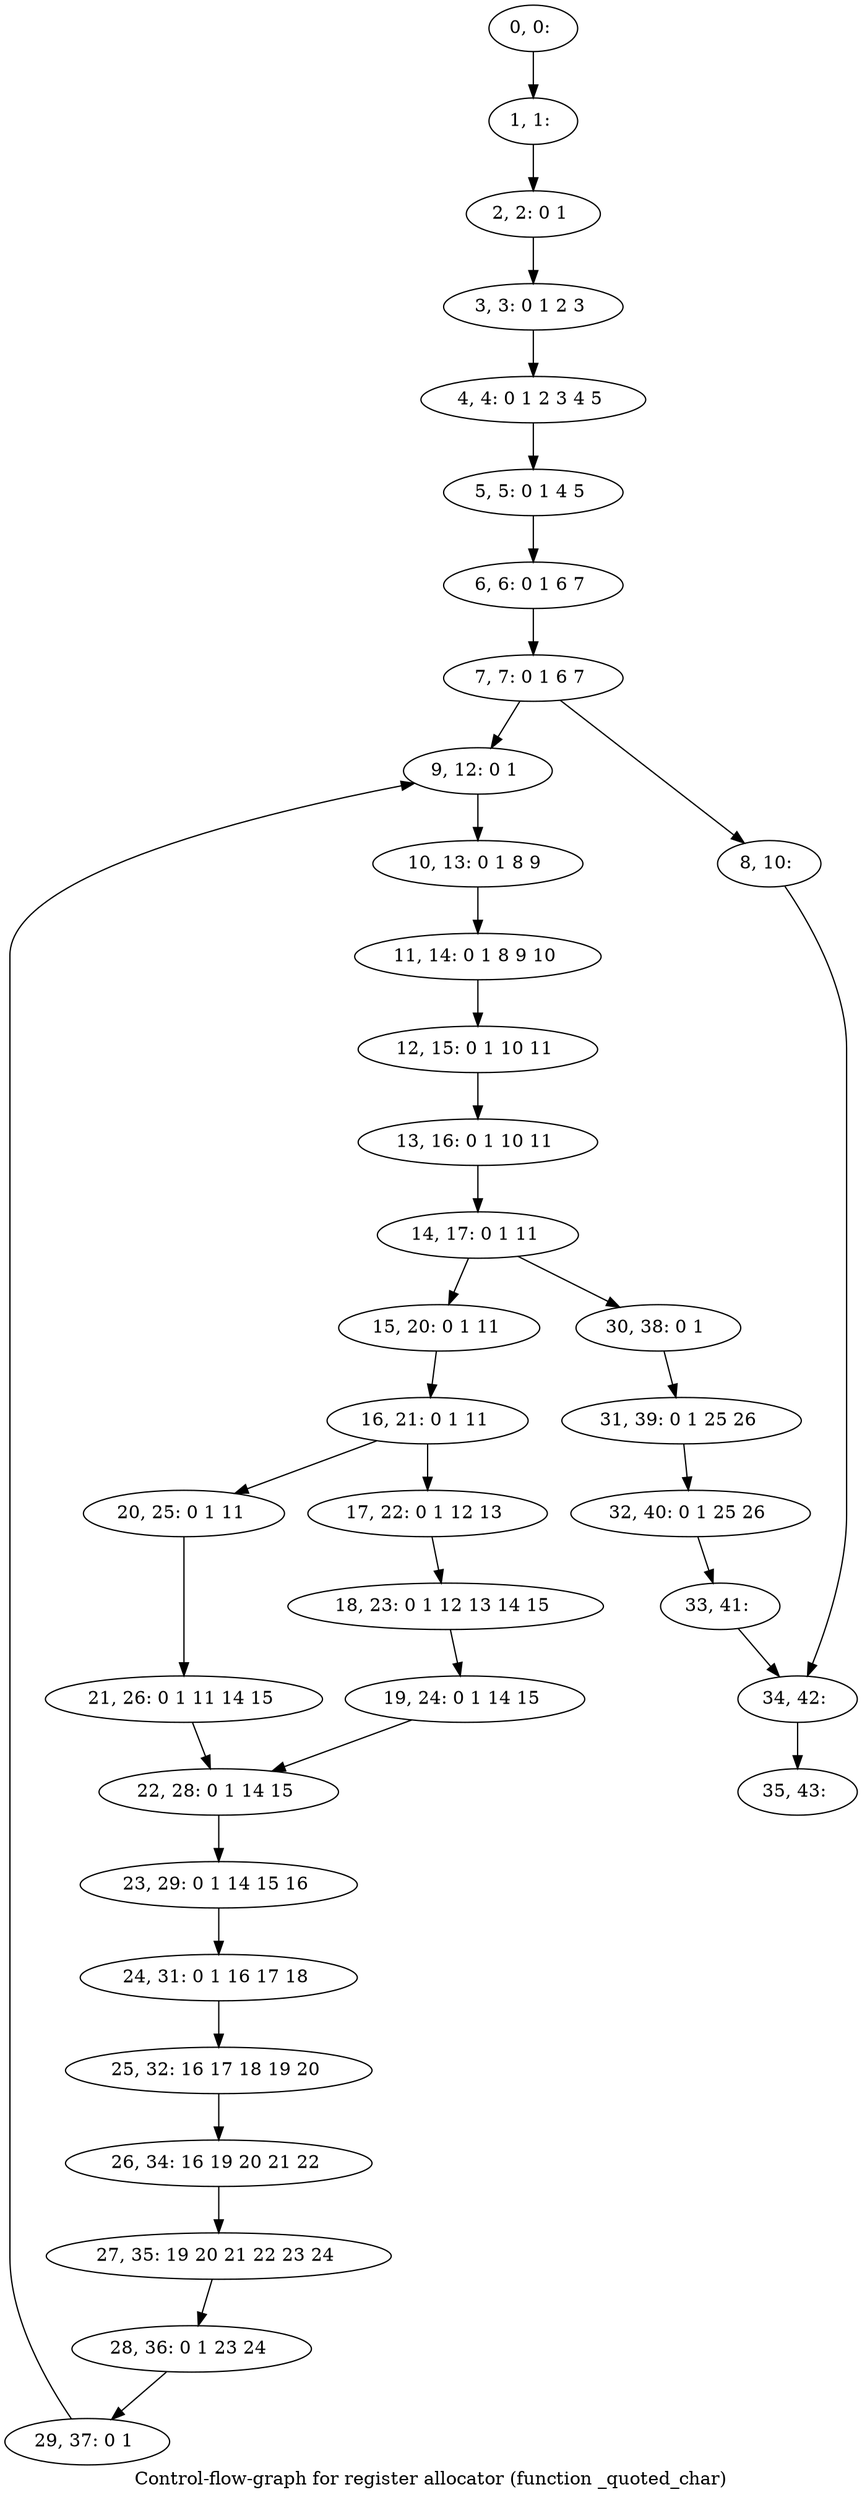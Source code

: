 digraph G {
graph [label="Control-flow-graph for register allocator (function _quoted_char)"]
0[label="0, 0: "];
1[label="1, 1: "];
2[label="2, 2: 0 1 "];
3[label="3, 3: 0 1 2 3 "];
4[label="4, 4: 0 1 2 3 4 5 "];
5[label="5, 5: 0 1 4 5 "];
6[label="6, 6: 0 1 6 7 "];
7[label="7, 7: 0 1 6 7 "];
8[label="8, 10: "];
9[label="9, 12: 0 1 "];
10[label="10, 13: 0 1 8 9 "];
11[label="11, 14: 0 1 8 9 10 "];
12[label="12, 15: 0 1 10 11 "];
13[label="13, 16: 0 1 10 11 "];
14[label="14, 17: 0 1 11 "];
15[label="15, 20: 0 1 11 "];
16[label="16, 21: 0 1 11 "];
17[label="17, 22: 0 1 12 13 "];
18[label="18, 23: 0 1 12 13 14 15 "];
19[label="19, 24: 0 1 14 15 "];
20[label="20, 25: 0 1 11 "];
21[label="21, 26: 0 1 11 14 15 "];
22[label="22, 28: 0 1 14 15 "];
23[label="23, 29: 0 1 14 15 16 "];
24[label="24, 31: 0 1 16 17 18 "];
25[label="25, 32: 16 17 18 19 20 "];
26[label="26, 34: 16 19 20 21 22 "];
27[label="27, 35: 19 20 21 22 23 24 "];
28[label="28, 36: 0 1 23 24 "];
29[label="29, 37: 0 1 "];
30[label="30, 38: 0 1 "];
31[label="31, 39: 0 1 25 26 "];
32[label="32, 40: 0 1 25 26 "];
33[label="33, 41: "];
34[label="34, 42: "];
35[label="35, 43: "];
0->1 ;
1->2 ;
2->3 ;
3->4 ;
4->5 ;
5->6 ;
6->7 ;
7->8 ;
7->9 ;
8->34 ;
9->10 ;
10->11 ;
11->12 ;
12->13 ;
13->14 ;
14->15 ;
14->30 ;
15->16 ;
16->17 ;
16->20 ;
17->18 ;
18->19 ;
19->22 ;
20->21 ;
21->22 ;
22->23 ;
23->24 ;
24->25 ;
25->26 ;
26->27 ;
27->28 ;
28->29 ;
29->9 ;
30->31 ;
31->32 ;
32->33 ;
33->34 ;
34->35 ;
}
